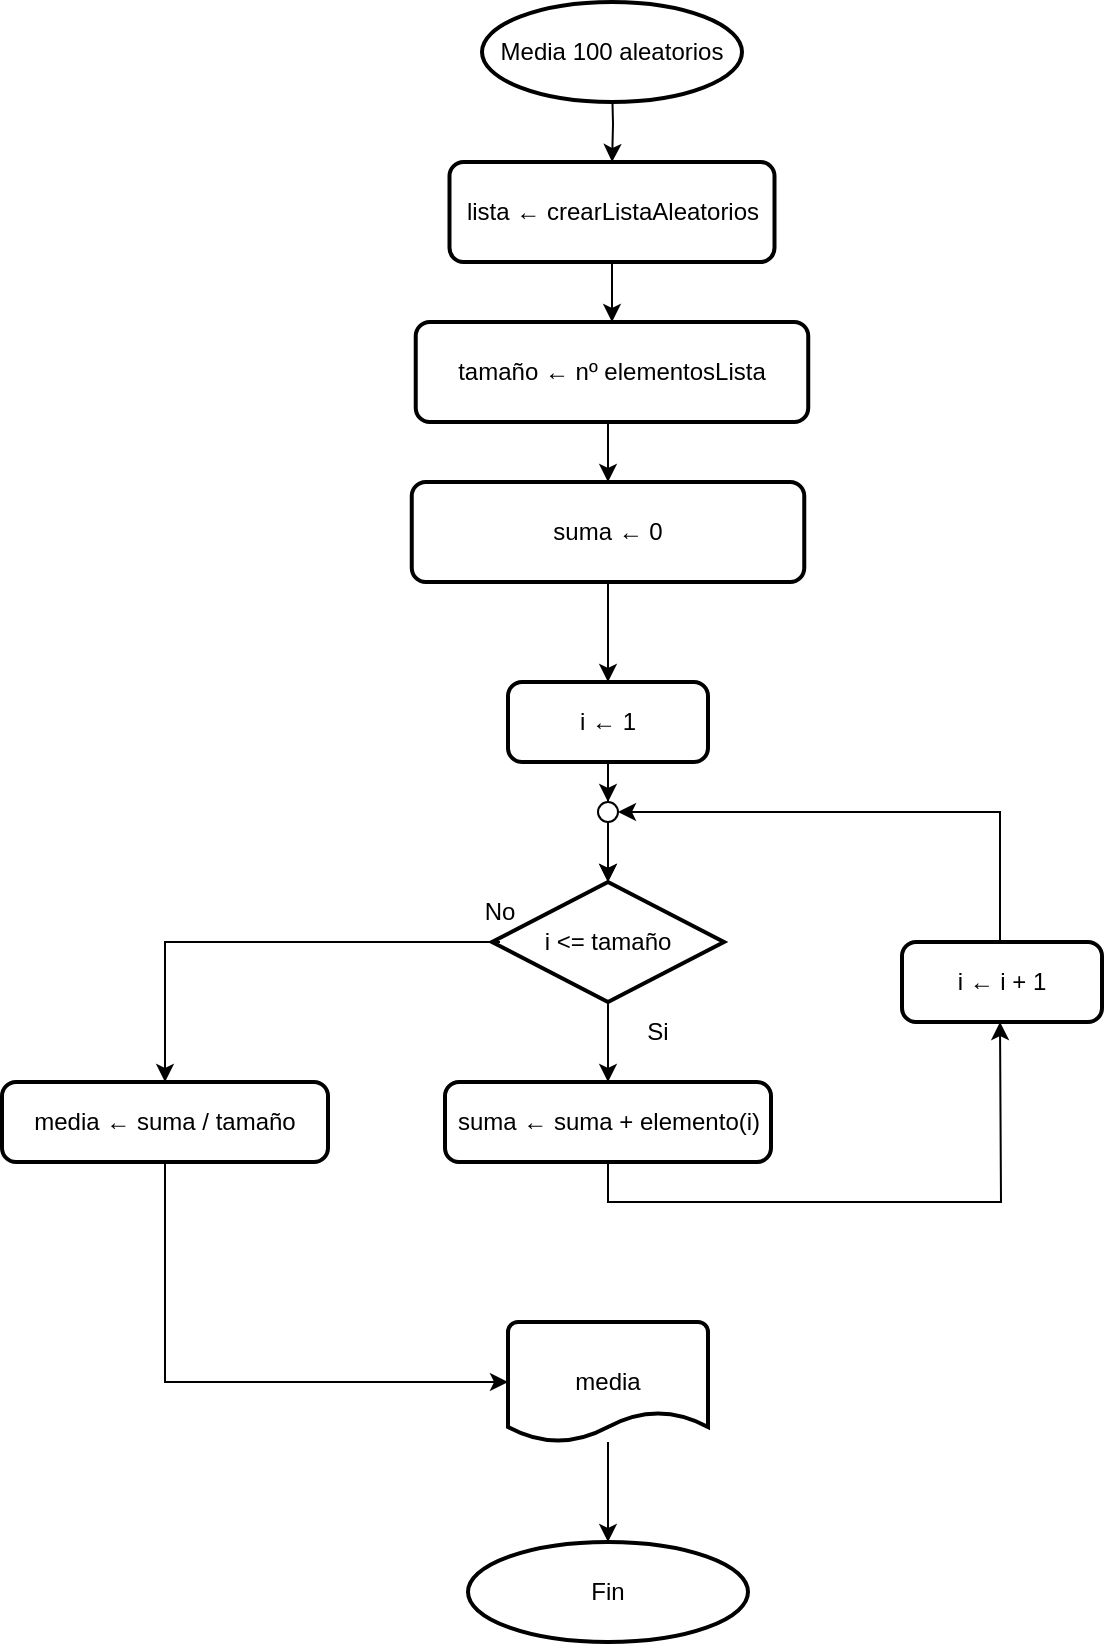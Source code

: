<mxfile version="21.5.0" type="device">
  <diagram name="Página-1" id="VxTtn2o1xTE_VzOddtMQ">
    <mxGraphModel dx="1434" dy="836" grid="1" gridSize="10" guides="1" tooltips="1" connect="1" arrows="1" fold="1" page="1" pageScale="1" pageWidth="827" pageHeight="1169" background="none" math="0" shadow="0">
      <root>
        <mxCell id="0" />
        <mxCell id="1" parent="0" />
        <mxCell id="pQikdh-ZNsHf6MwkF9m7-4" value="" style="edgeStyle=orthogonalEdgeStyle;rounded=0;orthogonalLoop=1;jettySize=auto;html=1;" edge="1" parent="1" target="pQikdh-ZNsHf6MwkF9m7-2">
          <mxGeometry relative="1" as="geometry">
            <mxPoint x="395" y="50" as="sourcePoint" />
          </mxGeometry>
        </mxCell>
        <mxCell id="pQikdh-ZNsHf6MwkF9m7-1" value="Media 100 aleatorios" style="strokeWidth=2;html=1;shape=mxgraph.flowchart.start_2;whiteSpace=wrap;" vertex="1" parent="1">
          <mxGeometry x="330" y="10" width="130" height="50" as="geometry" />
        </mxCell>
        <mxCell id="pQikdh-ZNsHf6MwkF9m7-29" style="edgeStyle=orthogonalEdgeStyle;rounded=0;orthogonalLoop=1;jettySize=auto;html=1;exitX=0.5;exitY=1;exitDx=0;exitDy=0;entryX=0.5;entryY=0;entryDx=0;entryDy=0;" edge="1" parent="1" source="pQikdh-ZNsHf6MwkF9m7-2" target="pQikdh-ZNsHf6MwkF9m7-5">
          <mxGeometry relative="1" as="geometry" />
        </mxCell>
        <mxCell id="pQikdh-ZNsHf6MwkF9m7-2" value="lista ← crearListaAleatorios" style="rounded=1;whiteSpace=wrap;html=1;absoluteArcSize=1;arcSize=14;strokeWidth=2;" vertex="1" parent="1">
          <mxGeometry x="313.75" y="90" width="162.5" height="50" as="geometry" />
        </mxCell>
        <mxCell id="pQikdh-ZNsHf6MwkF9m7-31" style="edgeStyle=orthogonalEdgeStyle;rounded=0;orthogonalLoop=1;jettySize=auto;html=1;exitX=0.5;exitY=1;exitDx=0;exitDy=0;entryX=0.5;entryY=0;entryDx=0;entryDy=0;" edge="1" parent="1" source="pQikdh-ZNsHf6MwkF9m7-5" target="pQikdh-ZNsHf6MwkF9m7-6">
          <mxGeometry relative="1" as="geometry" />
        </mxCell>
        <mxCell id="pQikdh-ZNsHf6MwkF9m7-5" value="tamaño ← nº elementosLista" style="rounded=1;whiteSpace=wrap;html=1;absoluteArcSize=1;arcSize=14;strokeWidth=2;" vertex="1" parent="1">
          <mxGeometry x="296.87" y="170" width="196.25" height="50" as="geometry" />
        </mxCell>
        <mxCell id="pQikdh-ZNsHf6MwkF9m7-32" style="edgeStyle=orthogonalEdgeStyle;rounded=0;orthogonalLoop=1;jettySize=auto;html=1;exitX=0.5;exitY=1;exitDx=0;exitDy=0;entryX=0.5;entryY=0;entryDx=0;entryDy=0;" edge="1" parent="1" source="pQikdh-ZNsHf6MwkF9m7-6" target="pQikdh-ZNsHf6MwkF9m7-8">
          <mxGeometry relative="1" as="geometry" />
        </mxCell>
        <mxCell id="pQikdh-ZNsHf6MwkF9m7-6" value="suma ← 0" style="rounded=1;whiteSpace=wrap;html=1;absoluteArcSize=1;arcSize=14;strokeWidth=2;" vertex="1" parent="1">
          <mxGeometry x="294.88" y="250" width="196.25" height="50" as="geometry" />
        </mxCell>
        <mxCell id="pQikdh-ZNsHf6MwkF9m7-7" value="" style="edgeStyle=orthogonalEdgeStyle;rounded=0;orthogonalLoop=1;jettySize=auto;html=1;" edge="1" parent="1" source="pQikdh-ZNsHf6MwkF9m7-8" target="pQikdh-ZNsHf6MwkF9m7-17">
          <mxGeometry relative="1" as="geometry" />
        </mxCell>
        <mxCell id="pQikdh-ZNsHf6MwkF9m7-8" value="i ← 1" style="rounded=1;whiteSpace=wrap;html=1;absoluteArcSize=1;arcSize=14;strokeWidth=2;" vertex="1" parent="1">
          <mxGeometry x="343" y="350" width="100" height="40" as="geometry" />
        </mxCell>
        <mxCell id="pQikdh-ZNsHf6MwkF9m7-9" value="" style="edgeStyle=orthogonalEdgeStyle;rounded=0;orthogonalLoop=1;jettySize=auto;html=1;" edge="1" parent="1" source="pQikdh-ZNsHf6MwkF9m7-10" target="pQikdh-ZNsHf6MwkF9m7-12">
          <mxGeometry relative="1" as="geometry" />
        </mxCell>
        <mxCell id="pQikdh-ZNsHf6MwkF9m7-10" value="i &amp;lt;= tamaño" style="strokeWidth=2;html=1;shape=mxgraph.flowchart.decision;whiteSpace=wrap;" vertex="1" parent="1">
          <mxGeometry x="335" y="450" width="116" height="60" as="geometry" />
        </mxCell>
        <mxCell id="pQikdh-ZNsHf6MwkF9m7-11" style="edgeStyle=orthogonalEdgeStyle;rounded=0;orthogonalLoop=1;jettySize=auto;html=1;exitX=0.5;exitY=1;exitDx=0;exitDy=0;entryX=0.5;entryY=1;entryDx=0;entryDy=0;" edge="1" parent="1" source="pQikdh-ZNsHf6MwkF9m7-12">
          <mxGeometry relative="1" as="geometry">
            <mxPoint x="589" y="520" as="targetPoint" />
          </mxGeometry>
        </mxCell>
        <mxCell id="pQikdh-ZNsHf6MwkF9m7-12" value="suma ← suma + elemento(i)" style="rounded=1;whiteSpace=wrap;html=1;absoluteArcSize=1;arcSize=14;strokeWidth=2;" vertex="1" parent="1">
          <mxGeometry x="311.5" y="550" width="163" height="40" as="geometry" />
        </mxCell>
        <mxCell id="pQikdh-ZNsHf6MwkF9m7-13" style="edgeStyle=orthogonalEdgeStyle;rounded=0;orthogonalLoop=1;jettySize=auto;html=1;entryX=1;entryY=0.5;entryDx=0;entryDy=0;entryPerimeter=0;" edge="1" parent="1" target="pQikdh-ZNsHf6MwkF9m7-17">
          <mxGeometry relative="1" as="geometry">
            <Array as="points">
              <mxPoint x="589" y="415" />
            </Array>
            <mxPoint x="589" y="480" as="sourcePoint" />
          </mxGeometry>
        </mxCell>
        <mxCell id="pQikdh-ZNsHf6MwkF9m7-14" value="i ← i + 1" style="rounded=1;whiteSpace=wrap;html=1;absoluteArcSize=1;arcSize=14;strokeWidth=2;" vertex="1" parent="1">
          <mxGeometry x="540" y="480" width="100" height="40" as="geometry" />
        </mxCell>
        <mxCell id="pQikdh-ZNsHf6MwkF9m7-15" value="" style="edgeStyle=orthogonalEdgeStyle;rounded=0;orthogonalLoop=1;jettySize=auto;html=1;" edge="1" parent="1" source="pQikdh-ZNsHf6MwkF9m7-17" target="pQikdh-ZNsHf6MwkF9m7-10">
          <mxGeometry relative="1" as="geometry" />
        </mxCell>
        <mxCell id="pQikdh-ZNsHf6MwkF9m7-16" value="" style="edgeStyle=orthogonalEdgeStyle;rounded=0;orthogonalLoop=1;jettySize=auto;html=1;" edge="1" parent="1" source="pQikdh-ZNsHf6MwkF9m7-17" target="pQikdh-ZNsHf6MwkF9m7-10">
          <mxGeometry relative="1" as="geometry" />
        </mxCell>
        <mxCell id="pQikdh-ZNsHf6MwkF9m7-17" value="" style="verticalLabelPosition=bottom;verticalAlign=top;html=1;shape=mxgraph.flowchart.on-page_reference;" vertex="1" parent="1">
          <mxGeometry x="388" y="410" width="10" height="10" as="geometry" />
        </mxCell>
        <mxCell id="pQikdh-ZNsHf6MwkF9m7-18" value="Si" style="text;html=1;strokeColor=none;fillColor=none;align=center;verticalAlign=middle;whiteSpace=wrap;rounded=0;" vertex="1" parent="1">
          <mxGeometry x="388" y="510" width="60" height="30" as="geometry" />
        </mxCell>
        <mxCell id="pQikdh-ZNsHf6MwkF9m7-33" style="edgeStyle=orthogonalEdgeStyle;rounded=0;orthogonalLoop=1;jettySize=auto;html=1;exitX=0.5;exitY=1;exitDx=0;exitDy=0;entryX=0.5;entryY=0;entryDx=0;entryDy=0;" edge="1" parent="1" source="pQikdh-ZNsHf6MwkF9m7-19" target="pQikdh-ZNsHf6MwkF9m7-25">
          <mxGeometry relative="1" as="geometry">
            <Array as="points">
              <mxPoint x="172" y="480" />
            </Array>
          </mxGeometry>
        </mxCell>
        <mxCell id="pQikdh-ZNsHf6MwkF9m7-19" value="No" style="text;html=1;strokeColor=none;fillColor=none;align=center;verticalAlign=middle;whiteSpace=wrap;rounded=0;" vertex="1" parent="1">
          <mxGeometry x="309" y="450" width="60" height="30" as="geometry" />
        </mxCell>
        <mxCell id="pQikdh-ZNsHf6MwkF9m7-21" value="" style="edgeStyle=orthogonalEdgeStyle;rounded=0;orthogonalLoop=1;jettySize=auto;html=1;" edge="1" parent="1" source="pQikdh-ZNsHf6MwkF9m7-22">
          <mxGeometry relative="1" as="geometry">
            <mxPoint x="393" y="780" as="targetPoint" />
          </mxGeometry>
        </mxCell>
        <mxCell id="pQikdh-ZNsHf6MwkF9m7-22" value="media" style="strokeWidth=2;html=1;shape=mxgraph.flowchart.document2;whiteSpace=wrap;size=0.25;" vertex="1" parent="1">
          <mxGeometry x="343" y="670" width="100" height="60" as="geometry" />
        </mxCell>
        <mxCell id="pQikdh-ZNsHf6MwkF9m7-23" value="Fin" style="strokeWidth=2;html=1;shape=mxgraph.flowchart.start_2;whiteSpace=wrap;" vertex="1" parent="1">
          <mxGeometry x="323" y="780" width="140" height="50" as="geometry" />
        </mxCell>
        <mxCell id="pQikdh-ZNsHf6MwkF9m7-35" style="edgeStyle=orthogonalEdgeStyle;rounded=0;orthogonalLoop=1;jettySize=auto;html=1;exitX=0.5;exitY=1;exitDx=0;exitDy=0;entryX=0;entryY=0.5;entryDx=0;entryDy=0;entryPerimeter=0;" edge="1" parent="1" source="pQikdh-ZNsHf6MwkF9m7-25" target="pQikdh-ZNsHf6MwkF9m7-22">
          <mxGeometry relative="1" as="geometry" />
        </mxCell>
        <mxCell id="pQikdh-ZNsHf6MwkF9m7-25" value="media ← suma / tamaño" style="rounded=1;whiteSpace=wrap;html=1;absoluteArcSize=1;arcSize=14;strokeWidth=2;" vertex="1" parent="1">
          <mxGeometry x="90" y="550" width="163" height="40" as="geometry" />
        </mxCell>
      </root>
    </mxGraphModel>
  </diagram>
</mxfile>
